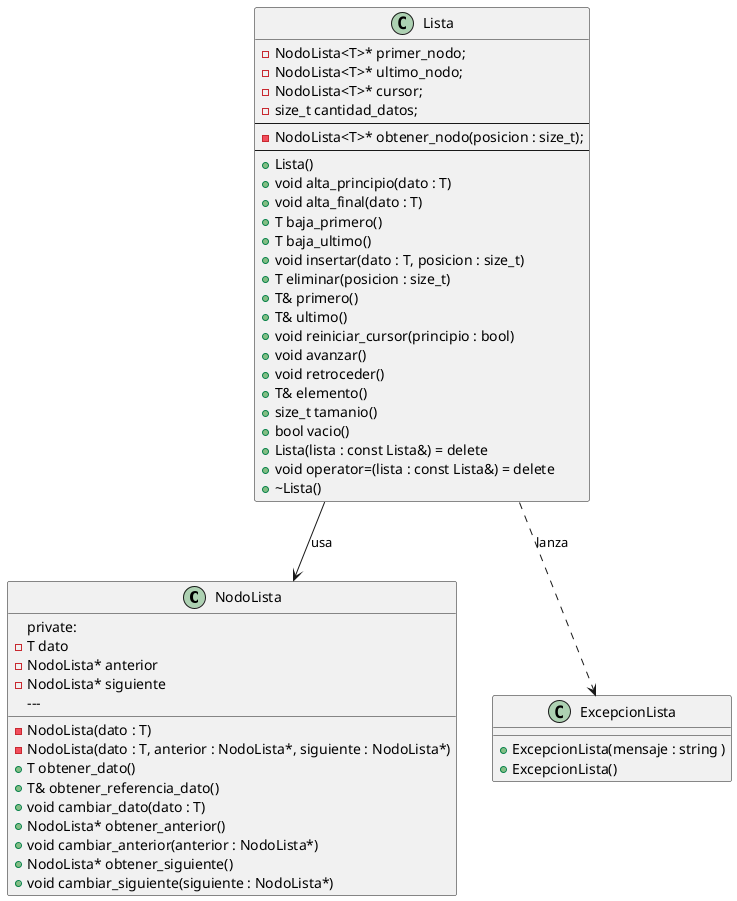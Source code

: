 @startuml
'https://plantuml.com/class-diagram

class NodoLista {
private:
    - T dato
    - NodoLista* anterior
    - NodoLista* siguiente
    - NodoLista(dato : T)
    - NodoLista(dato : T, anterior : NodoLista*, siguiente : NodoLista*)
    ---
    + T obtener_dato()
    + T& obtener_referencia_dato()
    + void cambiar_dato(dato : T)
    + NodoLista* obtener_anterior()
    + void cambiar_anterior(anterior : NodoLista*)
    + NodoLista* obtener_siguiente()
    + void cambiar_siguiente(siguiente : NodoLista*)
}

class ExcepcionLista {
    + ExcepcionLista(mensaje : string )
    + ExcepcionLista()
}

class Lista {
    - NodoLista<T>* primer_nodo;
    - NodoLista<T>* ultimo_nodo;
    - NodoLista<T>* cursor;
    - size_t cantidad_datos;
    ---
    - NodoLista<T>* obtener_nodo(posicion : size_t);
    ---
    + Lista()
    + void alta_principio(dato : T)
    + void alta_final(dato : T)
    + T baja_primero()
    + T baja_ultimo()
    + void insertar(dato : T, posicion : size_t)
    + T eliminar(posicion : size_t)
    + T& primero()
    + T& ultimo()
    + void reiniciar_cursor(principio : bool)
    + void avanzar()
    + void retroceder()
    + T& elemento()
    + size_t tamanio()
    + bool vacio()
    + Lista(lista : const Lista&) = delete
    + void operator=(lista : const Lista&) = delete
    + ~Lista()
}


' Relaciones
Lista --> NodoLista : "usa"
Lista ..> ExcepcionLista : "lanza"
@enduml